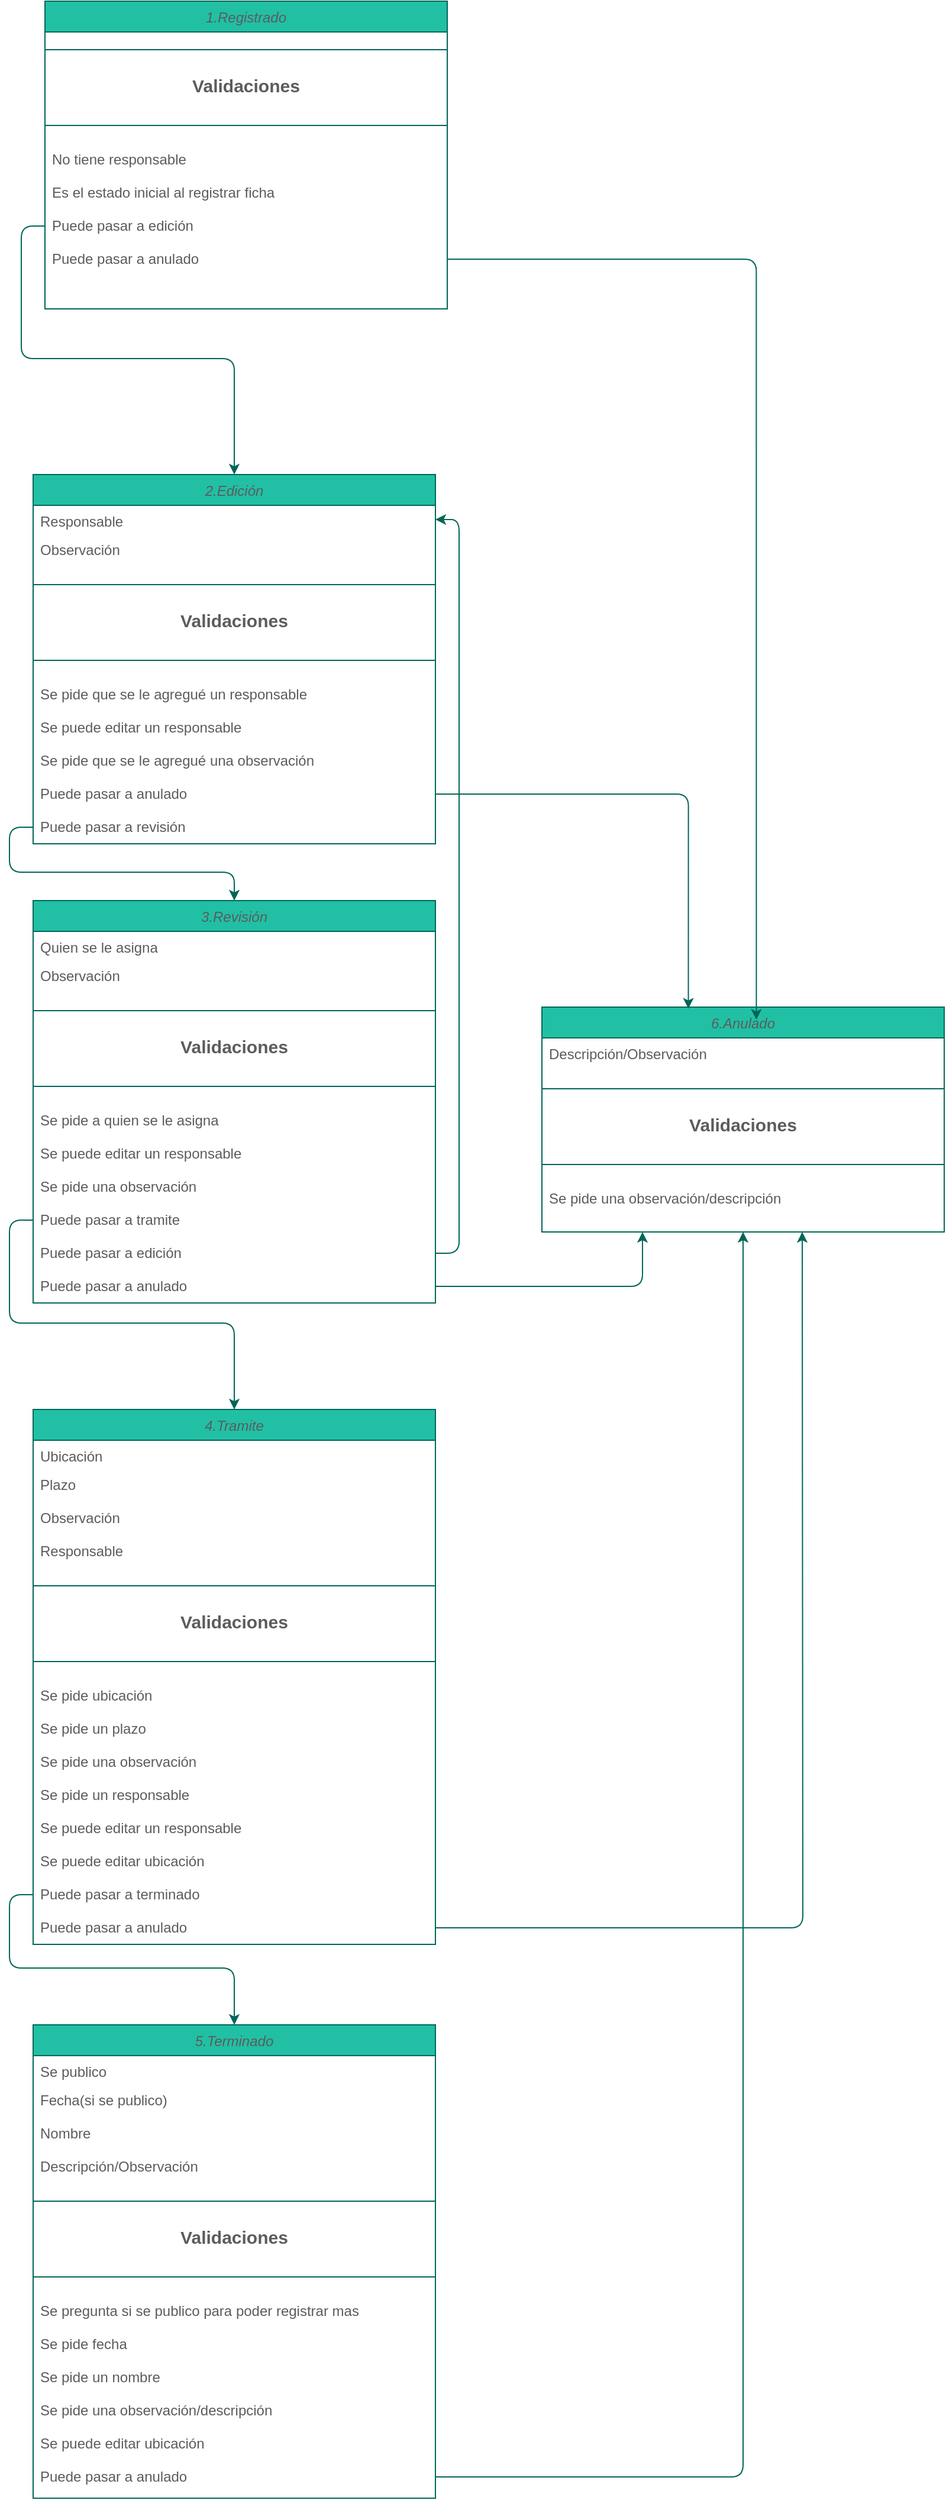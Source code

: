 <mxfile version="20.0.1" type="github">
  <diagram id="C5RBs43oDa-KdzZeNtuy" name="Page-1">
    <mxGraphModel dx="1021" dy="500" grid="1" gridSize="10" guides="1" tooltips="1" connect="1" arrows="1" fold="1" page="1" pageScale="1" pageWidth="827" pageHeight="1169" math="0" shadow="0">
      <root>
        <mxCell id="WIyWlLk6GJQsqaUBKTNV-0" />
        <mxCell id="WIyWlLk6GJQsqaUBKTNV-1" parent="WIyWlLk6GJQsqaUBKTNV-0" />
        <mxCell id="zkfFHV4jXpPFQw0GAbJ--0" value="1.Registrado" style="swimlane;fontStyle=2;align=center;verticalAlign=top;childLayout=stackLayout;horizontal=1;startSize=26;horizontalStack=0;resizeParent=1;resizeLast=0;collapsible=1;marginBottom=0;rounded=0;shadow=0;strokeWidth=1;fillColor=#21C0A5;strokeColor=#006658;fontColor=#5C5C5C;" parent="WIyWlLk6GJQsqaUBKTNV-1" vertex="1">
          <mxGeometry x="40" y="50" width="340" height="260" as="geometry">
            <mxRectangle x="230" y="140" width="160" height="26" as="alternateBounds" />
          </mxGeometry>
        </mxCell>
        <mxCell id="zkfFHV4jXpPFQw0GAbJ--4" value="" style="line;html=1;strokeWidth=1;align=left;verticalAlign=middle;spacingTop=-1;spacingLeft=3;spacingRight=3;rotatable=0;labelPosition=right;points=[];portConstraint=eastwest;fillColor=#21C0A5;strokeColor=#006658;fontColor=#5C5C5C;" parent="zkfFHV4jXpPFQw0GAbJ--0" vertex="1">
          <mxGeometry y="26" width="340" height="30" as="geometry" />
        </mxCell>
        <mxCell id="rRPkb9hsqkoeGSny332d-8" value="Validaciones" style="text;align=center;verticalAlign=top;spacingLeft=4;spacingRight=4;overflow=hidden;rotatable=0;points=[[0,0.5],[1,0.5]];portConstraint=eastwest;fontColor=#5C5C5C;fontSize=15;labelBackgroundColor=none;fontStyle=1;fontFamily=Helvetica;" vertex="1" parent="zkfFHV4jXpPFQw0GAbJ--0">
          <mxGeometry y="56" width="340" height="34" as="geometry" />
        </mxCell>
        <mxCell id="rRPkb9hsqkoeGSny332d-10" value="" style="line;html=1;strokeWidth=1;align=left;verticalAlign=middle;spacingTop=-1;spacingLeft=3;spacingRight=3;rotatable=0;labelPosition=right;points=[];portConstraint=eastwest;fillColor=#21C0A5;strokeColor=#006658;fontColor=#5C5C5C;" vertex="1" parent="zkfFHV4jXpPFQw0GAbJ--0">
          <mxGeometry y="90" width="340" height="30" as="geometry" />
        </mxCell>
        <mxCell id="zkfFHV4jXpPFQw0GAbJ--5" value="No tiene responsable" style="text;align=left;verticalAlign=top;spacingLeft=4;spacingRight=4;overflow=hidden;rotatable=0;points=[[0,0.5],[1,0.5]];portConstraint=eastwest;fontColor=#5C5C5C;" parent="zkfFHV4jXpPFQw0GAbJ--0" vertex="1">
          <mxGeometry y="120" width="340" height="28" as="geometry" />
        </mxCell>
        <mxCell id="rRPkb9hsqkoeGSny332d-5" value="Es el estado inicial al registrar ficha" style="text;align=left;verticalAlign=top;spacingLeft=4;spacingRight=4;overflow=hidden;rotatable=0;points=[[0,0.5],[1,0.5]];portConstraint=eastwest;fontColor=#5C5C5C;" vertex="1" parent="zkfFHV4jXpPFQw0GAbJ--0">
          <mxGeometry y="148" width="340" height="28" as="geometry" />
        </mxCell>
        <mxCell id="rRPkb9hsqkoeGSny332d-6" value="Puede pasar a edición " style="text;align=left;verticalAlign=top;spacingLeft=4;spacingRight=4;overflow=hidden;rotatable=0;points=[[0,0.5],[1,0.5]];portConstraint=eastwest;fontColor=#5C5C5C;" vertex="1" parent="zkfFHV4jXpPFQw0GAbJ--0">
          <mxGeometry y="176" width="340" height="28" as="geometry" />
        </mxCell>
        <mxCell id="rRPkb9hsqkoeGSny332d-7" value="Puede pasar a anulado" style="text;align=left;verticalAlign=top;spacingLeft=4;spacingRight=4;overflow=hidden;rotatable=0;points=[[0,0.5],[1,0.5]];portConstraint=eastwest;fontColor=#5C5C5C;" vertex="1" parent="zkfFHV4jXpPFQw0GAbJ--0">
          <mxGeometry y="204" width="340" height="28" as="geometry" />
        </mxCell>
        <mxCell id="rRPkb9hsqkoeGSny332d-11" value="2.Edición" style="swimlane;fontStyle=2;align=center;verticalAlign=top;childLayout=stackLayout;horizontal=1;startSize=26;horizontalStack=0;resizeParent=1;resizeLast=0;collapsible=1;marginBottom=0;rounded=0;shadow=0;strokeWidth=1;fillColor=#21C0A5;strokeColor=#006658;fontColor=#5C5C5C;" vertex="1" parent="WIyWlLk6GJQsqaUBKTNV-1">
          <mxGeometry x="30" y="450" width="340" height="312" as="geometry">
            <mxRectangle x="230" y="140" width="160" height="26" as="alternateBounds" />
          </mxGeometry>
        </mxCell>
        <mxCell id="rRPkb9hsqkoeGSny332d-15" value="Responsable" style="text;align=left;verticalAlign=top;spacingLeft=4;spacingRight=4;overflow=hidden;rotatable=0;points=[[0,0.5],[1,0.5]];portConstraint=eastwest;fontColor=#5C5C5C;" vertex="1" parent="rRPkb9hsqkoeGSny332d-11">
          <mxGeometry y="26" width="340" height="24" as="geometry" />
        </mxCell>
        <mxCell id="rRPkb9hsqkoeGSny332d-17" value="Observación" style="text;align=left;verticalAlign=top;spacingLeft=4;spacingRight=4;overflow=hidden;rotatable=0;points=[[0,0.5],[1,0.5]];portConstraint=eastwest;fontColor=#5C5C5C;" vertex="1" parent="rRPkb9hsqkoeGSny332d-11">
          <mxGeometry y="50" width="340" height="28" as="geometry" />
        </mxCell>
        <mxCell id="rRPkb9hsqkoeGSny332d-12" value="" style="line;html=1;strokeWidth=1;align=left;verticalAlign=middle;spacingTop=-1;spacingLeft=3;spacingRight=3;rotatable=0;labelPosition=right;points=[];portConstraint=eastwest;fillColor=#21C0A5;strokeColor=#006658;fontColor=#5C5C5C;" vertex="1" parent="rRPkb9hsqkoeGSny332d-11">
          <mxGeometry y="78" width="340" height="30" as="geometry" />
        </mxCell>
        <mxCell id="rRPkb9hsqkoeGSny332d-13" value="Validaciones" style="text;align=center;verticalAlign=top;spacingLeft=4;spacingRight=4;overflow=hidden;rotatable=0;points=[[0,0.5],[1,0.5]];portConstraint=eastwest;fontColor=#5C5C5C;fontSize=15;labelBackgroundColor=none;fontStyle=1;fontFamily=Helvetica;" vertex="1" parent="rRPkb9hsqkoeGSny332d-11">
          <mxGeometry y="108" width="340" height="34" as="geometry" />
        </mxCell>
        <mxCell id="rRPkb9hsqkoeGSny332d-14" value="" style="line;html=1;strokeWidth=1;align=left;verticalAlign=middle;spacingTop=-1;spacingLeft=3;spacingRight=3;rotatable=0;labelPosition=right;points=[];portConstraint=eastwest;fillColor=#21C0A5;strokeColor=#006658;fontColor=#5C5C5C;" vertex="1" parent="rRPkb9hsqkoeGSny332d-11">
          <mxGeometry y="142" width="340" height="30" as="geometry" />
        </mxCell>
        <mxCell id="rRPkb9hsqkoeGSny332d-18" value="Se pide que se le agregué un responsable " style="text;align=left;verticalAlign=top;spacingLeft=4;spacingRight=4;overflow=hidden;rotatable=0;points=[[0,0.5],[1,0.5]];portConstraint=eastwest;fontColor=#5C5C5C;" vertex="1" parent="rRPkb9hsqkoeGSny332d-11">
          <mxGeometry y="172" width="340" height="28" as="geometry" />
        </mxCell>
        <mxCell id="rRPkb9hsqkoeGSny332d-66" value="Se puede editar un responsable " style="text;align=left;verticalAlign=top;spacingLeft=4;spacingRight=4;overflow=hidden;rotatable=0;points=[[0,0.5],[1,0.5]];portConstraint=eastwest;fontColor=#5C5C5C;" vertex="1" parent="rRPkb9hsqkoeGSny332d-11">
          <mxGeometry y="200" width="340" height="28" as="geometry" />
        </mxCell>
        <mxCell id="rRPkb9hsqkoeGSny332d-20" value="Se pide que se le agregué una observación " style="text;align=left;verticalAlign=top;spacingLeft=4;spacingRight=4;overflow=hidden;rotatable=0;points=[[0,0.5],[1,0.5]];portConstraint=eastwest;fontColor=#5C5C5C;" vertex="1" parent="rRPkb9hsqkoeGSny332d-11">
          <mxGeometry y="228" width="340" height="28" as="geometry" />
        </mxCell>
        <mxCell id="rRPkb9hsqkoeGSny332d-21" value="Puede pasar a anulado" style="text;align=left;verticalAlign=top;spacingLeft=4;spacingRight=4;overflow=hidden;rotatable=0;points=[[0,0.5],[1,0.5]];portConstraint=eastwest;fontColor=#5C5C5C;" vertex="1" parent="rRPkb9hsqkoeGSny332d-11">
          <mxGeometry y="256" width="340" height="28" as="geometry" />
        </mxCell>
        <mxCell id="rRPkb9hsqkoeGSny332d-22" value="Puede pasar a revisión" style="text;align=left;verticalAlign=top;spacingLeft=4;spacingRight=4;overflow=hidden;rotatable=0;points=[[0,0.5],[1,0.5]];portConstraint=eastwest;fontColor=#5C5C5C;" vertex="1" parent="rRPkb9hsqkoeGSny332d-11">
          <mxGeometry y="284" width="340" height="28" as="geometry" />
        </mxCell>
        <mxCell id="rRPkb9hsqkoeGSny332d-19" style="edgeStyle=orthogonalEdgeStyle;curved=0;rounded=1;sketch=0;orthogonalLoop=1;jettySize=auto;html=1;exitX=0;exitY=0.5;exitDx=0;exitDy=0;fontFamily=Helvetica;fontSize=20;fontColor=#5C5C5C;strokeColor=#006658;fillColor=#21C0A5;" edge="1" parent="WIyWlLk6GJQsqaUBKTNV-1" source="rRPkb9hsqkoeGSny332d-6" target="rRPkb9hsqkoeGSny332d-11">
          <mxGeometry relative="1" as="geometry">
            <mxPoint x="500" y="130" as="targetPoint" />
          </mxGeometry>
        </mxCell>
        <mxCell id="rRPkb9hsqkoeGSny332d-23" value="3.Revisión" style="swimlane;fontStyle=2;align=center;verticalAlign=top;childLayout=stackLayout;horizontal=1;startSize=26;horizontalStack=0;resizeParent=1;resizeLast=0;collapsible=1;marginBottom=0;rounded=0;shadow=0;strokeWidth=1;fillColor=#21C0A5;strokeColor=#006658;fontColor=#5C5C5C;" vertex="1" parent="WIyWlLk6GJQsqaUBKTNV-1">
          <mxGeometry x="30" y="810" width="340" height="340" as="geometry">
            <mxRectangle x="230" y="140" width="160" height="26" as="alternateBounds" />
          </mxGeometry>
        </mxCell>
        <mxCell id="rRPkb9hsqkoeGSny332d-24" value="Quien se le asigna" style="text;align=left;verticalAlign=top;spacingLeft=4;spacingRight=4;overflow=hidden;rotatable=0;points=[[0,0.5],[1,0.5]];portConstraint=eastwest;fontColor=#5C5C5C;" vertex="1" parent="rRPkb9hsqkoeGSny332d-23">
          <mxGeometry y="26" width="340" height="24" as="geometry" />
        </mxCell>
        <mxCell id="rRPkb9hsqkoeGSny332d-25" value="Observación" style="text;align=left;verticalAlign=top;spacingLeft=4;spacingRight=4;overflow=hidden;rotatable=0;points=[[0,0.5],[1,0.5]];portConstraint=eastwest;fontColor=#5C5C5C;" vertex="1" parent="rRPkb9hsqkoeGSny332d-23">
          <mxGeometry y="50" width="340" height="28" as="geometry" />
        </mxCell>
        <mxCell id="rRPkb9hsqkoeGSny332d-26" value="" style="line;html=1;strokeWidth=1;align=left;verticalAlign=middle;spacingTop=-1;spacingLeft=3;spacingRight=3;rotatable=0;labelPosition=right;points=[];portConstraint=eastwest;fillColor=#21C0A5;strokeColor=#006658;fontColor=#5C5C5C;" vertex="1" parent="rRPkb9hsqkoeGSny332d-23">
          <mxGeometry y="78" width="340" height="30" as="geometry" />
        </mxCell>
        <mxCell id="rRPkb9hsqkoeGSny332d-27" value="Validaciones" style="text;align=center;verticalAlign=top;spacingLeft=4;spacingRight=4;overflow=hidden;rotatable=0;points=[[0,0.5],[1,0.5]];portConstraint=eastwest;fontColor=#5C5C5C;fontSize=15;labelBackgroundColor=none;fontStyle=1;fontFamily=Helvetica;" vertex="1" parent="rRPkb9hsqkoeGSny332d-23">
          <mxGeometry y="108" width="340" height="34" as="geometry" />
        </mxCell>
        <mxCell id="rRPkb9hsqkoeGSny332d-28" value="" style="line;html=1;strokeWidth=1;align=left;verticalAlign=middle;spacingTop=-1;spacingLeft=3;spacingRight=3;rotatable=0;labelPosition=right;points=[];portConstraint=eastwest;fillColor=#21C0A5;strokeColor=#006658;fontColor=#5C5C5C;" vertex="1" parent="rRPkb9hsqkoeGSny332d-23">
          <mxGeometry y="142" width="340" height="30" as="geometry" />
        </mxCell>
        <mxCell id="rRPkb9hsqkoeGSny332d-29" value="Se pide a quien se le asigna " style="text;align=left;verticalAlign=top;spacingLeft=4;spacingRight=4;overflow=hidden;rotatable=0;points=[[0,0.5],[1,0.5]];portConstraint=eastwest;fontColor=#5C5C5C;" vertex="1" parent="rRPkb9hsqkoeGSny332d-23">
          <mxGeometry y="172" width="340" height="28" as="geometry" />
        </mxCell>
        <mxCell id="rRPkb9hsqkoeGSny332d-67" value="Se puede editar un responsable " style="text;align=left;verticalAlign=top;spacingLeft=4;spacingRight=4;overflow=hidden;rotatable=0;points=[[0,0.5],[1,0.5]];portConstraint=eastwest;fontColor=#5C5C5C;" vertex="1" parent="rRPkb9hsqkoeGSny332d-23">
          <mxGeometry y="200" width="340" height="28" as="geometry" />
        </mxCell>
        <mxCell id="rRPkb9hsqkoeGSny332d-30" value="Se pide una observación" style="text;align=left;verticalAlign=top;spacingLeft=4;spacingRight=4;overflow=hidden;rotatable=0;points=[[0,0.5],[1,0.5]];portConstraint=eastwest;fontColor=#5C5C5C;" vertex="1" parent="rRPkb9hsqkoeGSny332d-23">
          <mxGeometry y="228" width="340" height="28" as="geometry" />
        </mxCell>
        <mxCell id="rRPkb9hsqkoeGSny332d-31" value="Puede pasar a tramite" style="text;align=left;verticalAlign=top;spacingLeft=4;spacingRight=4;overflow=hidden;rotatable=0;points=[[0,0.5],[1,0.5]];portConstraint=eastwest;fontColor=#5C5C5C;" vertex="1" parent="rRPkb9hsqkoeGSny332d-23">
          <mxGeometry y="256" width="340" height="28" as="geometry" />
        </mxCell>
        <mxCell id="rRPkb9hsqkoeGSny332d-32" value="Puede pasar a edición" style="text;align=left;verticalAlign=top;spacingLeft=4;spacingRight=4;overflow=hidden;rotatable=0;points=[[0,0.5],[1,0.5]];portConstraint=eastwest;fontColor=#5C5C5C;" vertex="1" parent="rRPkb9hsqkoeGSny332d-23">
          <mxGeometry y="284" width="340" height="28" as="geometry" />
        </mxCell>
        <mxCell id="rRPkb9hsqkoeGSny332d-46" value="Puede pasar a anulado" style="text;align=left;verticalAlign=top;spacingLeft=4;spacingRight=4;overflow=hidden;rotatable=0;points=[[0,0.5],[1,0.5]];portConstraint=eastwest;fontColor=#5C5C5C;" vertex="1" parent="rRPkb9hsqkoeGSny332d-23">
          <mxGeometry y="312" width="340" height="28" as="geometry" />
        </mxCell>
        <mxCell id="rRPkb9hsqkoeGSny332d-33" style="edgeStyle=orthogonalEdgeStyle;curved=0;rounded=1;sketch=0;orthogonalLoop=1;jettySize=auto;html=1;exitX=0;exitY=0.5;exitDx=0;exitDy=0;fontFamily=Helvetica;fontSize=15;fontColor=#5C5C5C;strokeColor=#006658;fillColor=#21C0A5;" edge="1" parent="WIyWlLk6GJQsqaUBKTNV-1" source="rRPkb9hsqkoeGSny332d-22" target="rRPkb9hsqkoeGSny332d-23">
          <mxGeometry relative="1" as="geometry" />
        </mxCell>
        <mxCell id="rRPkb9hsqkoeGSny332d-34" value="4.Tramite" style="swimlane;fontStyle=2;align=center;verticalAlign=top;childLayout=stackLayout;horizontal=1;startSize=26;horizontalStack=0;resizeParent=1;resizeLast=0;collapsible=1;marginBottom=0;rounded=0;shadow=0;strokeWidth=1;fillColor=#21C0A5;strokeColor=#006658;fontColor=#5C5C5C;" vertex="1" parent="WIyWlLk6GJQsqaUBKTNV-1">
          <mxGeometry x="30" y="1240" width="340" height="452" as="geometry">
            <mxRectangle x="230" y="140" width="160" height="26" as="alternateBounds" />
          </mxGeometry>
        </mxCell>
        <mxCell id="rRPkb9hsqkoeGSny332d-35" value="Ubicación" style="text;align=left;verticalAlign=top;spacingLeft=4;spacingRight=4;overflow=hidden;rotatable=0;points=[[0,0.5],[1,0.5]];portConstraint=eastwest;fontColor=#5C5C5C;" vertex="1" parent="rRPkb9hsqkoeGSny332d-34">
          <mxGeometry y="26" width="340" height="24" as="geometry" />
        </mxCell>
        <mxCell id="rRPkb9hsqkoeGSny332d-36" value="Plazo" style="text;align=left;verticalAlign=top;spacingLeft=4;spacingRight=4;overflow=hidden;rotatable=0;points=[[0,0.5],[1,0.5]];portConstraint=eastwest;fontColor=#5C5C5C;" vertex="1" parent="rRPkb9hsqkoeGSny332d-34">
          <mxGeometry y="50" width="340" height="28" as="geometry" />
        </mxCell>
        <mxCell id="rRPkb9hsqkoeGSny332d-44" value="Observación" style="text;align=left;verticalAlign=top;spacingLeft=4;spacingRight=4;overflow=hidden;rotatable=0;points=[[0,0.5],[1,0.5]];portConstraint=eastwest;fontColor=#5C5C5C;" vertex="1" parent="rRPkb9hsqkoeGSny332d-34">
          <mxGeometry y="78" width="340" height="28" as="geometry" />
        </mxCell>
        <mxCell id="rRPkb9hsqkoeGSny332d-45" value="Responsable" style="text;align=left;verticalAlign=top;spacingLeft=4;spacingRight=4;overflow=hidden;rotatable=0;points=[[0,0.5],[1,0.5]];portConstraint=eastwest;fontColor=#5C5C5C;" vertex="1" parent="rRPkb9hsqkoeGSny332d-34">
          <mxGeometry y="106" width="340" height="28" as="geometry" />
        </mxCell>
        <mxCell id="rRPkb9hsqkoeGSny332d-37" value="" style="line;html=1;strokeWidth=1;align=left;verticalAlign=middle;spacingTop=-1;spacingLeft=3;spacingRight=3;rotatable=0;labelPosition=right;points=[];portConstraint=eastwest;fillColor=#21C0A5;strokeColor=#006658;fontColor=#5C5C5C;" vertex="1" parent="rRPkb9hsqkoeGSny332d-34">
          <mxGeometry y="134" width="340" height="30" as="geometry" />
        </mxCell>
        <mxCell id="rRPkb9hsqkoeGSny332d-38" value="Validaciones" style="text;align=center;verticalAlign=top;spacingLeft=4;spacingRight=4;overflow=hidden;rotatable=0;points=[[0,0.5],[1,0.5]];portConstraint=eastwest;fontColor=#5C5C5C;fontSize=15;labelBackgroundColor=none;fontStyle=1;fontFamily=Helvetica;" vertex="1" parent="rRPkb9hsqkoeGSny332d-34">
          <mxGeometry y="164" width="340" height="34" as="geometry" />
        </mxCell>
        <mxCell id="rRPkb9hsqkoeGSny332d-39" value="" style="line;html=1;strokeWidth=1;align=left;verticalAlign=middle;spacingTop=-1;spacingLeft=3;spacingRight=3;rotatable=0;labelPosition=right;points=[];portConstraint=eastwest;fillColor=#21C0A5;strokeColor=#006658;fontColor=#5C5C5C;" vertex="1" parent="rRPkb9hsqkoeGSny332d-34">
          <mxGeometry y="198" width="340" height="30" as="geometry" />
        </mxCell>
        <mxCell id="rRPkb9hsqkoeGSny332d-40" value="Se pide ubicación" style="text;align=left;verticalAlign=top;spacingLeft=4;spacingRight=4;overflow=hidden;rotatable=0;points=[[0,0.5],[1,0.5]];portConstraint=eastwest;fontColor=#5C5C5C;" vertex="1" parent="rRPkb9hsqkoeGSny332d-34">
          <mxGeometry y="228" width="340" height="28" as="geometry" />
        </mxCell>
        <mxCell id="rRPkb9hsqkoeGSny332d-41" value="Se pide un plazo" style="text;align=left;verticalAlign=top;spacingLeft=4;spacingRight=4;overflow=hidden;rotatable=0;points=[[0,0.5],[1,0.5]];portConstraint=eastwest;fontColor=#5C5C5C;" vertex="1" parent="rRPkb9hsqkoeGSny332d-34">
          <mxGeometry y="256" width="340" height="28" as="geometry" />
        </mxCell>
        <mxCell id="rRPkb9hsqkoeGSny332d-48" value="Se pide una observación" style="text;align=left;verticalAlign=top;spacingLeft=4;spacingRight=4;overflow=hidden;rotatable=0;points=[[0,0.5],[1,0.5]];portConstraint=eastwest;fontColor=#5C5C5C;" vertex="1" parent="rRPkb9hsqkoeGSny332d-34">
          <mxGeometry y="284" width="340" height="28" as="geometry" />
        </mxCell>
        <mxCell id="rRPkb9hsqkoeGSny332d-49" value="Se pide un responsable" style="text;align=left;verticalAlign=top;spacingLeft=4;spacingRight=4;overflow=hidden;rotatable=0;points=[[0,0.5],[1,0.5]];portConstraint=eastwest;fontColor=#5C5C5C;" vertex="1" parent="rRPkb9hsqkoeGSny332d-34">
          <mxGeometry y="312" width="340" height="28" as="geometry" />
        </mxCell>
        <mxCell id="rRPkb9hsqkoeGSny332d-68" value="Se puede editar un responsable " style="text;align=left;verticalAlign=top;spacingLeft=4;spacingRight=4;overflow=hidden;rotatable=0;points=[[0,0.5],[1,0.5]];portConstraint=eastwest;fontColor=#5C5C5C;" vertex="1" parent="rRPkb9hsqkoeGSny332d-34">
          <mxGeometry y="340" width="340" height="28" as="geometry" />
        </mxCell>
        <mxCell id="rRPkb9hsqkoeGSny332d-50" value="Se puede editar ubicación" style="text;align=left;verticalAlign=top;spacingLeft=4;spacingRight=4;overflow=hidden;rotatable=0;points=[[0,0.5],[1,0.5]];portConstraint=eastwest;fontColor=#5C5C5C;" vertex="1" parent="rRPkb9hsqkoeGSny332d-34">
          <mxGeometry y="368" width="340" height="28" as="geometry" />
        </mxCell>
        <mxCell id="rRPkb9hsqkoeGSny332d-42" value="Puede pasar a terminado" style="text;align=left;verticalAlign=top;spacingLeft=4;spacingRight=4;overflow=hidden;rotatable=0;points=[[0,0.5],[1,0.5]];portConstraint=eastwest;fontColor=#5C5C5C;" vertex="1" parent="rRPkb9hsqkoeGSny332d-34">
          <mxGeometry y="396" width="340" height="28" as="geometry" />
        </mxCell>
        <mxCell id="rRPkb9hsqkoeGSny332d-43" value="Puede pasar a anulado" style="text;align=left;verticalAlign=top;spacingLeft=4;spacingRight=4;overflow=hidden;rotatable=0;points=[[0,0.5],[1,0.5]];portConstraint=eastwest;fontColor=#5C5C5C;" vertex="1" parent="rRPkb9hsqkoeGSny332d-34">
          <mxGeometry y="424" width="340" height="28" as="geometry" />
        </mxCell>
        <mxCell id="rRPkb9hsqkoeGSny332d-47" style="edgeStyle=orthogonalEdgeStyle;curved=0;rounded=1;sketch=0;orthogonalLoop=1;jettySize=auto;html=1;exitX=0;exitY=0.5;exitDx=0;exitDy=0;fontFamily=Helvetica;fontSize=15;fontColor=#5C5C5C;strokeColor=#006658;fillColor=#21C0A5;" edge="1" parent="WIyWlLk6GJQsqaUBKTNV-1" source="rRPkb9hsqkoeGSny332d-31" target="rRPkb9hsqkoeGSny332d-34">
          <mxGeometry relative="1" as="geometry" />
        </mxCell>
        <mxCell id="rRPkb9hsqkoeGSny332d-51" value="5.Terminado" style="swimlane;fontStyle=2;align=center;verticalAlign=top;childLayout=stackLayout;horizontal=1;startSize=26;horizontalStack=0;resizeParent=1;resizeLast=0;collapsible=1;marginBottom=0;rounded=0;shadow=0;strokeWidth=1;fillColor=#21C0A5;strokeColor=#006658;fontColor=#5C5C5C;" vertex="1" parent="WIyWlLk6GJQsqaUBKTNV-1">
          <mxGeometry x="30" y="1760" width="340" height="400" as="geometry">
            <mxRectangle x="230" y="140" width="160" height="26" as="alternateBounds" />
          </mxGeometry>
        </mxCell>
        <mxCell id="rRPkb9hsqkoeGSny332d-52" value="Se publico" style="text;align=left;verticalAlign=top;spacingLeft=4;spacingRight=4;overflow=hidden;rotatable=0;points=[[0,0.5],[1,0.5]];portConstraint=eastwest;fontColor=#5C5C5C;" vertex="1" parent="rRPkb9hsqkoeGSny332d-51">
          <mxGeometry y="26" width="340" height="24" as="geometry" />
        </mxCell>
        <mxCell id="rRPkb9hsqkoeGSny332d-53" value="Fecha(si se publico)" style="text;align=left;verticalAlign=top;spacingLeft=4;spacingRight=4;overflow=hidden;rotatable=0;points=[[0,0.5],[1,0.5]];portConstraint=eastwest;fontColor=#5C5C5C;" vertex="1" parent="rRPkb9hsqkoeGSny332d-51">
          <mxGeometry y="50" width="340" height="28" as="geometry" />
        </mxCell>
        <mxCell id="rRPkb9hsqkoeGSny332d-54" value="Nombre" style="text;align=left;verticalAlign=top;spacingLeft=4;spacingRight=4;overflow=hidden;rotatable=0;points=[[0,0.5],[1,0.5]];portConstraint=eastwest;fontColor=#5C5C5C;" vertex="1" parent="rRPkb9hsqkoeGSny332d-51">
          <mxGeometry y="78" width="340" height="28" as="geometry" />
        </mxCell>
        <mxCell id="rRPkb9hsqkoeGSny332d-55" value="Descripción/Observación" style="text;align=left;verticalAlign=top;spacingLeft=4;spacingRight=4;overflow=hidden;rotatable=0;points=[[0,0.5],[1,0.5]];portConstraint=eastwest;fontColor=#5C5C5C;" vertex="1" parent="rRPkb9hsqkoeGSny332d-51">
          <mxGeometry y="106" width="340" height="28" as="geometry" />
        </mxCell>
        <mxCell id="rRPkb9hsqkoeGSny332d-56" value="" style="line;html=1;strokeWidth=1;align=left;verticalAlign=middle;spacingTop=-1;spacingLeft=3;spacingRight=3;rotatable=0;labelPosition=right;points=[];portConstraint=eastwest;fillColor=#21C0A5;strokeColor=#006658;fontColor=#5C5C5C;" vertex="1" parent="rRPkb9hsqkoeGSny332d-51">
          <mxGeometry y="134" width="340" height="30" as="geometry" />
        </mxCell>
        <mxCell id="rRPkb9hsqkoeGSny332d-57" value="Validaciones" style="text;align=center;verticalAlign=top;spacingLeft=4;spacingRight=4;overflow=hidden;rotatable=0;points=[[0,0.5],[1,0.5]];portConstraint=eastwest;fontColor=#5C5C5C;fontSize=15;labelBackgroundColor=none;fontStyle=1;fontFamily=Helvetica;" vertex="1" parent="rRPkb9hsqkoeGSny332d-51">
          <mxGeometry y="164" width="340" height="34" as="geometry" />
        </mxCell>
        <mxCell id="rRPkb9hsqkoeGSny332d-58" value="" style="line;html=1;strokeWidth=1;align=left;verticalAlign=middle;spacingTop=-1;spacingLeft=3;spacingRight=3;rotatable=0;labelPosition=right;points=[];portConstraint=eastwest;fillColor=#21C0A5;strokeColor=#006658;fontColor=#5C5C5C;" vertex="1" parent="rRPkb9hsqkoeGSny332d-51">
          <mxGeometry y="198" width="340" height="30" as="geometry" />
        </mxCell>
        <mxCell id="rRPkb9hsqkoeGSny332d-59" value="Se pregunta si se publico para poder registrar mas" style="text;align=left;verticalAlign=top;spacingLeft=4;spacingRight=4;overflow=hidden;rotatable=0;points=[[0,0.5],[1,0.5]];portConstraint=eastwest;fontColor=#5C5C5C;" vertex="1" parent="rRPkb9hsqkoeGSny332d-51">
          <mxGeometry y="228" width="340" height="28" as="geometry" />
        </mxCell>
        <mxCell id="rRPkb9hsqkoeGSny332d-60" value="Se pide fecha" style="text;align=left;verticalAlign=top;spacingLeft=4;spacingRight=4;overflow=hidden;rotatable=0;points=[[0,0.5],[1,0.5]];portConstraint=eastwest;fontColor=#5C5C5C;" vertex="1" parent="rRPkb9hsqkoeGSny332d-51">
          <mxGeometry y="256" width="340" height="28" as="geometry" />
        </mxCell>
        <mxCell id="rRPkb9hsqkoeGSny332d-61" value="Se pide un nombre" style="text;align=left;verticalAlign=top;spacingLeft=4;spacingRight=4;overflow=hidden;rotatable=0;points=[[0,0.5],[1,0.5]];portConstraint=eastwest;fontColor=#5C5C5C;" vertex="1" parent="rRPkb9hsqkoeGSny332d-51">
          <mxGeometry y="284" width="340" height="28" as="geometry" />
        </mxCell>
        <mxCell id="rRPkb9hsqkoeGSny332d-62" value="Se pide una observación/descripción" style="text;align=left;verticalAlign=top;spacingLeft=4;spacingRight=4;overflow=hidden;rotatable=0;points=[[0,0.5],[1,0.5]];portConstraint=eastwest;fontColor=#5C5C5C;" vertex="1" parent="rRPkb9hsqkoeGSny332d-51">
          <mxGeometry y="312" width="340" height="28" as="geometry" />
        </mxCell>
        <mxCell id="rRPkb9hsqkoeGSny332d-63" value="Se puede editar ubicación" style="text;align=left;verticalAlign=top;spacingLeft=4;spacingRight=4;overflow=hidden;rotatable=0;points=[[0,0.5],[1,0.5]];portConstraint=eastwest;fontColor=#5C5C5C;" vertex="1" parent="rRPkb9hsqkoeGSny332d-51">
          <mxGeometry y="340" width="340" height="28" as="geometry" />
        </mxCell>
        <mxCell id="rRPkb9hsqkoeGSny332d-65" value="Puede pasar a anulado" style="text;align=left;verticalAlign=top;spacingLeft=4;spacingRight=4;overflow=hidden;rotatable=0;points=[[0,0.5],[1,0.5]];portConstraint=eastwest;fontColor=#5C5C5C;" vertex="1" parent="rRPkb9hsqkoeGSny332d-51">
          <mxGeometry y="368" width="340" height="28" as="geometry" />
        </mxCell>
        <mxCell id="rRPkb9hsqkoeGSny332d-69" style="edgeStyle=orthogonalEdgeStyle;curved=0;rounded=1;sketch=0;orthogonalLoop=1;jettySize=auto;html=1;exitX=0;exitY=0.5;exitDx=0;exitDy=0;fontFamily=Helvetica;fontSize=15;fontColor=#5C5C5C;strokeColor=#006658;fillColor=#21C0A5;" edge="1" parent="WIyWlLk6GJQsqaUBKTNV-1" source="rRPkb9hsqkoeGSny332d-42" target="rRPkb9hsqkoeGSny332d-51">
          <mxGeometry relative="1" as="geometry" />
        </mxCell>
        <mxCell id="rRPkb9hsqkoeGSny332d-70" value="6.Anulado" style="swimlane;fontStyle=2;align=center;verticalAlign=top;childLayout=stackLayout;horizontal=1;startSize=26;horizontalStack=0;resizeParent=1;resizeLast=0;collapsible=1;marginBottom=0;rounded=0;shadow=0;strokeWidth=1;fillColor=#21C0A5;strokeColor=#006658;fontColor=#5C5C5C;" vertex="1" parent="WIyWlLk6GJQsqaUBKTNV-1">
          <mxGeometry x="460" y="900" width="340" height="190" as="geometry">
            <mxRectangle x="230" y="140" width="160" height="26" as="alternateBounds" />
          </mxGeometry>
        </mxCell>
        <mxCell id="rRPkb9hsqkoeGSny332d-74" value="Descripción/Observación" style="text;align=left;verticalAlign=top;spacingLeft=4;spacingRight=4;overflow=hidden;rotatable=0;points=[[0,0.5],[1,0.5]];portConstraint=eastwest;fontColor=#5C5C5C;" vertex="1" parent="rRPkb9hsqkoeGSny332d-70">
          <mxGeometry y="26" width="340" height="28" as="geometry" />
        </mxCell>
        <mxCell id="rRPkb9hsqkoeGSny332d-75" value="" style="line;html=1;strokeWidth=1;align=left;verticalAlign=middle;spacingTop=-1;spacingLeft=3;spacingRight=3;rotatable=0;labelPosition=right;points=[];portConstraint=eastwest;fillColor=#21C0A5;strokeColor=#006658;fontColor=#5C5C5C;" vertex="1" parent="rRPkb9hsqkoeGSny332d-70">
          <mxGeometry y="54" width="340" height="30" as="geometry" />
        </mxCell>
        <mxCell id="rRPkb9hsqkoeGSny332d-76" value="Validaciones" style="text;align=center;verticalAlign=top;spacingLeft=4;spacingRight=4;overflow=hidden;rotatable=0;points=[[0,0.5],[1,0.5]];portConstraint=eastwest;fontColor=#5C5C5C;fontSize=15;labelBackgroundColor=none;fontStyle=1;fontFamily=Helvetica;" vertex="1" parent="rRPkb9hsqkoeGSny332d-70">
          <mxGeometry y="84" width="340" height="34" as="geometry" />
        </mxCell>
        <mxCell id="rRPkb9hsqkoeGSny332d-77" value="" style="line;html=1;strokeWidth=1;align=left;verticalAlign=middle;spacingTop=-1;spacingLeft=3;spacingRight=3;rotatable=0;labelPosition=right;points=[];portConstraint=eastwest;fillColor=#21C0A5;strokeColor=#006658;fontColor=#5C5C5C;" vertex="1" parent="rRPkb9hsqkoeGSny332d-70">
          <mxGeometry y="118" width="340" height="30" as="geometry" />
        </mxCell>
        <mxCell id="rRPkb9hsqkoeGSny332d-81" value="Se pide una observación/descripción" style="text;align=left;verticalAlign=top;spacingLeft=4;spacingRight=4;overflow=hidden;rotatable=0;points=[[0,0.5],[1,0.5]];portConstraint=eastwest;fontColor=#5C5C5C;" vertex="1" parent="rRPkb9hsqkoeGSny332d-70">
          <mxGeometry y="148" width="340" height="28" as="geometry" />
        </mxCell>
        <mxCell id="rRPkb9hsqkoeGSny332d-84" style="edgeStyle=orthogonalEdgeStyle;curved=0;rounded=1;sketch=0;orthogonalLoop=1;jettySize=auto;html=1;exitX=1;exitY=0.5;exitDx=0;exitDy=0;entryX=0.533;entryY=0.056;entryDx=0;entryDy=0;entryPerimeter=0;fontFamily=Helvetica;fontSize=15;fontColor=#5C5C5C;strokeColor=#006658;fillColor=#21C0A5;" edge="1" parent="WIyWlLk6GJQsqaUBKTNV-1" source="rRPkb9hsqkoeGSny332d-7" target="rRPkb9hsqkoeGSny332d-70">
          <mxGeometry relative="1" as="geometry" />
        </mxCell>
        <mxCell id="rRPkb9hsqkoeGSny332d-85" style="edgeStyle=orthogonalEdgeStyle;curved=0;rounded=1;sketch=0;orthogonalLoop=1;jettySize=auto;html=1;exitX=1;exitY=0.5;exitDx=0;exitDy=0;entryX=0.364;entryY=0.007;entryDx=0;entryDy=0;entryPerimeter=0;fontFamily=Helvetica;fontSize=15;fontColor=#5C5C5C;strokeColor=#006658;fillColor=#21C0A5;" edge="1" parent="WIyWlLk6GJQsqaUBKTNV-1" source="rRPkb9hsqkoeGSny332d-21" target="rRPkb9hsqkoeGSny332d-70">
          <mxGeometry relative="1" as="geometry" />
        </mxCell>
        <mxCell id="rRPkb9hsqkoeGSny332d-86" style="edgeStyle=orthogonalEdgeStyle;curved=0;rounded=1;sketch=0;orthogonalLoop=1;jettySize=auto;html=1;exitX=1;exitY=0.5;exitDx=0;exitDy=0;entryX=0.25;entryY=1;entryDx=0;entryDy=0;fontFamily=Helvetica;fontSize=15;fontColor=#5C5C5C;strokeColor=#006658;fillColor=#21C0A5;" edge="1" parent="WIyWlLk6GJQsqaUBKTNV-1" source="rRPkb9hsqkoeGSny332d-46" target="rRPkb9hsqkoeGSny332d-70">
          <mxGeometry relative="1" as="geometry" />
        </mxCell>
        <mxCell id="rRPkb9hsqkoeGSny332d-87" style="edgeStyle=orthogonalEdgeStyle;curved=0;rounded=1;sketch=0;orthogonalLoop=1;jettySize=auto;html=1;exitX=1;exitY=0.5;exitDx=0;exitDy=0;entryX=1;entryY=0.5;entryDx=0;entryDy=0;fontFamily=Helvetica;fontSize=15;fontColor=#5C5C5C;strokeColor=#006658;fillColor=#21C0A5;" edge="1" parent="WIyWlLk6GJQsqaUBKTNV-1" source="rRPkb9hsqkoeGSny332d-32" target="rRPkb9hsqkoeGSny332d-15">
          <mxGeometry relative="1" as="geometry" />
        </mxCell>
        <mxCell id="rRPkb9hsqkoeGSny332d-88" style="edgeStyle=orthogonalEdgeStyle;curved=0;rounded=1;sketch=0;orthogonalLoop=1;jettySize=auto;html=1;exitX=1;exitY=0.5;exitDx=0;exitDy=0;fontFamily=Helvetica;fontSize=15;fontColor=#5C5C5C;strokeColor=#006658;fillColor=#21C0A5;" edge="1" parent="WIyWlLk6GJQsqaUBKTNV-1" source="rRPkb9hsqkoeGSny332d-43">
          <mxGeometry relative="1" as="geometry">
            <mxPoint x="680" y="1090" as="targetPoint" />
          </mxGeometry>
        </mxCell>
        <mxCell id="rRPkb9hsqkoeGSny332d-89" style="edgeStyle=orthogonalEdgeStyle;curved=0;rounded=1;sketch=0;orthogonalLoop=1;jettySize=auto;html=1;exitX=1;exitY=0.5;exitDx=0;exitDy=0;entryX=0.5;entryY=1;entryDx=0;entryDy=0;fontFamily=Helvetica;fontSize=15;fontColor=#5C5C5C;strokeColor=#006658;fillColor=#21C0A5;" edge="1" parent="WIyWlLk6GJQsqaUBKTNV-1" source="rRPkb9hsqkoeGSny332d-65" target="rRPkb9hsqkoeGSny332d-70">
          <mxGeometry relative="1" as="geometry" />
        </mxCell>
      </root>
    </mxGraphModel>
  </diagram>
</mxfile>
